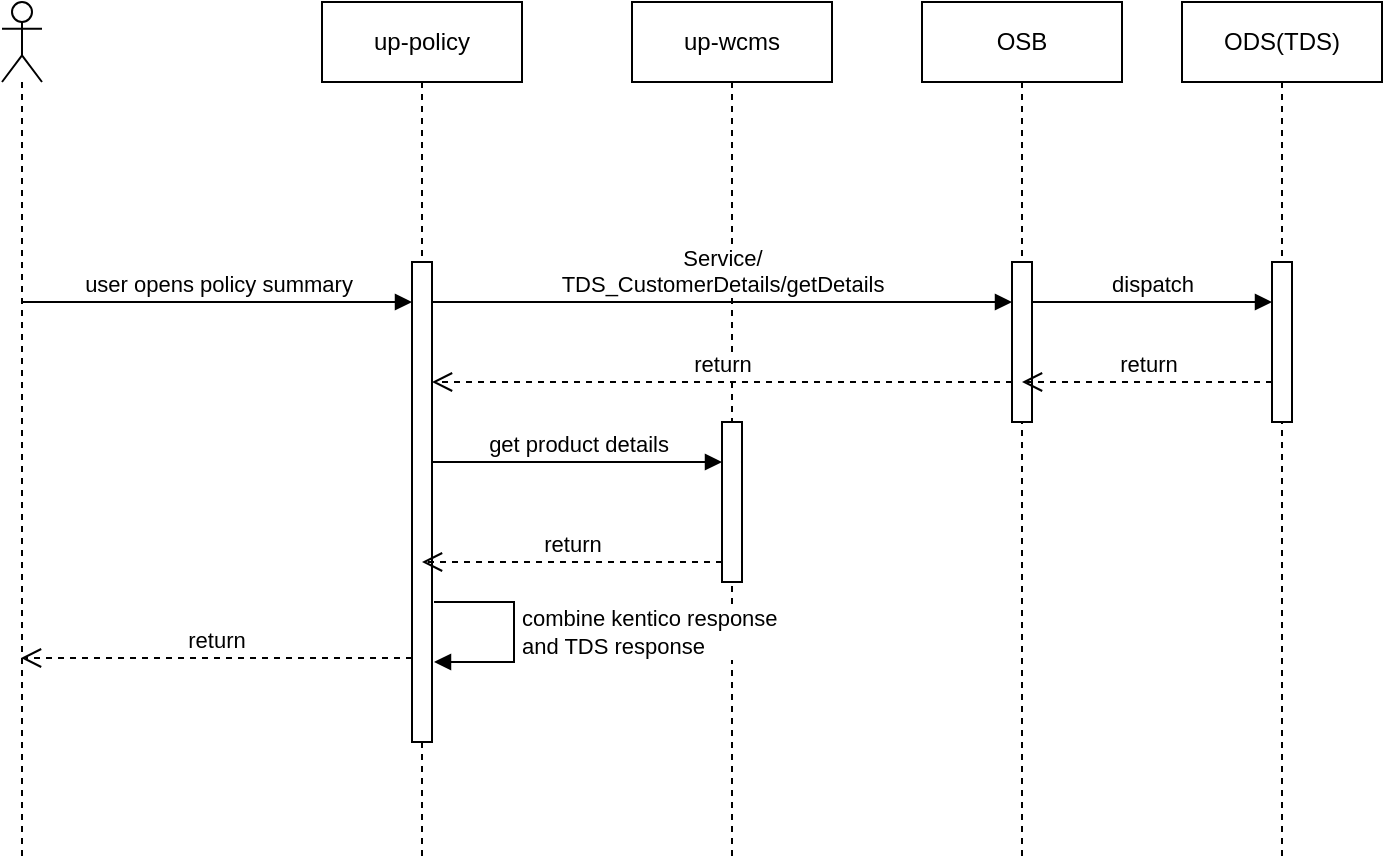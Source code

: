 <mxfile version="22.1.18" type="github" pages="2">
  <diagram id="I6HhFy4xpNqG-yE_InAm" name="Policy summary">
    <mxGraphModel dx="936" dy="493" grid="1" gridSize="10" guides="1" tooltips="1" connect="1" arrows="1" fold="1" page="1" pageScale="1" pageWidth="850" pageHeight="1100" math="0" shadow="0">
      <root>
        <mxCell id="0" />
        <mxCell id="1" parent="0" />
        <mxCell id="gX9nbb6LaNx5Zypa-i5s-1" value="" style="shape=umlLifeline;perimeter=lifelinePerimeter;whiteSpace=wrap;html=1;container=1;dropTarget=0;collapsible=0;recursiveResize=0;outlineConnect=0;portConstraint=eastwest;newEdgeStyle={&quot;curved&quot;:0,&quot;rounded&quot;:0};participant=umlActor;" vertex="1" parent="1">
          <mxGeometry x="110" y="80" width="20" height="430" as="geometry" />
        </mxCell>
        <mxCell id="gX9nbb6LaNx5Zypa-i5s-2" value="up-policy" style="shape=umlLifeline;perimeter=lifelinePerimeter;whiteSpace=wrap;html=1;container=1;dropTarget=0;collapsible=0;recursiveResize=0;outlineConnect=0;portConstraint=eastwest;newEdgeStyle={&quot;curved&quot;:0,&quot;rounded&quot;:0};" vertex="1" parent="1">
          <mxGeometry x="270" y="80" width="100" height="430" as="geometry" />
        </mxCell>
        <mxCell id="gX9nbb6LaNx5Zypa-i5s-3" value="" style="html=1;points=[[0,0,0,0,5],[0,1,0,0,-5],[1,0,0,0,5],[1,1,0,0,-5]];perimeter=orthogonalPerimeter;outlineConnect=0;targetShapes=umlLifeline;portConstraint=eastwest;newEdgeStyle={&quot;curved&quot;:0,&quot;rounded&quot;:0};" vertex="1" parent="gX9nbb6LaNx5Zypa-i5s-2">
          <mxGeometry x="45" y="130" width="10" height="240" as="geometry" />
        </mxCell>
        <mxCell id="gX9nbb6LaNx5Zypa-i5s-4" value="up-wcms" style="shape=umlLifeline;perimeter=lifelinePerimeter;whiteSpace=wrap;html=1;container=1;dropTarget=0;collapsible=0;recursiveResize=0;outlineConnect=0;portConstraint=eastwest;newEdgeStyle={&quot;curved&quot;:0,&quot;rounded&quot;:0};" vertex="1" parent="1">
          <mxGeometry x="425" y="80" width="100" height="430" as="geometry" />
        </mxCell>
        <mxCell id="Hz0SnxtbxIRv1_42oi1C-1" value="" style="html=1;points=[[0,0,0,0,5],[0,1,0,0,-5],[1,0,0,0,5],[1,1,0,0,-5]];perimeter=orthogonalPerimeter;outlineConnect=0;targetShapes=umlLifeline;portConstraint=eastwest;newEdgeStyle={&quot;curved&quot;:0,&quot;rounded&quot;:0};" vertex="1" parent="gX9nbb6LaNx5Zypa-i5s-4">
          <mxGeometry x="45" y="210" width="10" height="80" as="geometry" />
        </mxCell>
        <mxCell id="gX9nbb6LaNx5Zypa-i5s-6" value="ODS(TDS)" style="shape=umlLifeline;perimeter=lifelinePerimeter;whiteSpace=wrap;html=1;container=1;dropTarget=0;collapsible=0;recursiveResize=0;outlineConnect=0;portConstraint=eastwest;newEdgeStyle={&quot;curved&quot;:0,&quot;rounded&quot;:0};" vertex="1" parent="1">
          <mxGeometry x="700" y="80" width="100" height="430" as="geometry" />
        </mxCell>
        <mxCell id="gX9nbb6LaNx5Zypa-i5s-7" value="" style="html=1;points=[[0,0,0,0,5],[0,1,0,0,-5],[1,0,0,0,5],[1,1,0,0,-5]];perimeter=orthogonalPerimeter;outlineConnect=0;targetShapes=umlLifeline;portConstraint=eastwest;newEdgeStyle={&quot;curved&quot;:0,&quot;rounded&quot;:0};" vertex="1" parent="gX9nbb6LaNx5Zypa-i5s-6">
          <mxGeometry x="45" y="130" width="10" height="80" as="geometry" />
        </mxCell>
        <mxCell id="gX9nbb6LaNx5Zypa-i5s-8" value="OSB" style="shape=umlLifeline;perimeter=lifelinePerimeter;whiteSpace=wrap;html=1;container=1;dropTarget=0;collapsible=0;recursiveResize=0;outlineConnect=0;portConstraint=eastwest;newEdgeStyle={&quot;curved&quot;:0,&quot;rounded&quot;:0};" vertex="1" parent="1">
          <mxGeometry x="570" y="80" width="100" height="430" as="geometry" />
        </mxCell>
        <mxCell id="gX9nbb6LaNx5Zypa-i5s-9" value="" style="html=1;points=[[0,0,0,0,5],[0,1,0,0,-5],[1,0,0,0,5],[1,1,0,0,-5]];perimeter=orthogonalPerimeter;outlineConnect=0;targetShapes=umlLifeline;portConstraint=eastwest;newEdgeStyle={&quot;curved&quot;:0,&quot;rounded&quot;:0};" vertex="1" parent="gX9nbb6LaNx5Zypa-i5s-8">
          <mxGeometry x="45" y="130" width="10" height="80" as="geometry" />
        </mxCell>
        <mxCell id="gX9nbb6LaNx5Zypa-i5s-12" value="Service/&lt;br&gt;TDS_CustomerDetails/getDetails" style="html=1;verticalAlign=bottom;endArrow=block;curved=0;rounded=0;" edge="1" parent="1">
          <mxGeometry width="80" relative="1" as="geometry">
            <mxPoint x="325" y="230" as="sourcePoint" />
            <mxPoint x="615" y="230" as="targetPoint" />
          </mxGeometry>
        </mxCell>
        <mxCell id="gX9nbb6LaNx5Zypa-i5s-13" value="dispatch" style="html=1;verticalAlign=bottom;endArrow=block;curved=0;rounded=0;" edge="1" parent="1">
          <mxGeometry width="80" relative="1" as="geometry">
            <mxPoint x="625" y="230" as="sourcePoint" />
            <mxPoint x="745" y="230" as="targetPoint" />
          </mxGeometry>
        </mxCell>
        <mxCell id="gX9nbb6LaNx5Zypa-i5s-14" value="return" style="html=1;verticalAlign=bottom;endArrow=open;dashed=1;endSize=8;curved=0;rounded=0;entryX=0.5;entryY=0.75;entryDx=0;entryDy=0;entryPerimeter=0;" edge="1" parent="1" source="gX9nbb6LaNx5Zypa-i5s-7" target="gX9nbb6LaNx5Zypa-i5s-9">
          <mxGeometry relative="1" as="geometry">
            <mxPoint x="710" y="360" as="sourcePoint" />
            <mxPoint x="630" y="360" as="targetPoint" />
          </mxGeometry>
        </mxCell>
        <mxCell id="gX9nbb6LaNx5Zypa-i5s-15" value="return" style="html=1;verticalAlign=bottom;endArrow=open;dashed=1;endSize=8;curved=0;rounded=0;" edge="1" parent="1">
          <mxGeometry relative="1" as="geometry">
            <mxPoint x="615" y="270" as="sourcePoint" />
            <mxPoint x="325" y="270" as="targetPoint" />
          </mxGeometry>
        </mxCell>
        <mxCell id="gX9nbb6LaNx5Zypa-i5s-16" value="combine kentico response&lt;br&gt;and TDS response" style="html=1;align=left;spacingLeft=2;endArrow=block;rounded=0;edgeStyle=orthogonalEdgeStyle;curved=0;rounded=0;" edge="1" parent="1">
          <mxGeometry relative="1" as="geometry">
            <mxPoint x="326" y="380" as="sourcePoint" />
            <Array as="points">
              <mxPoint x="366" y="380" />
              <mxPoint x="366" y="410" />
            </Array>
            <mxPoint x="326" y="410" as="targetPoint" />
            <mxPoint as="offset" />
          </mxGeometry>
        </mxCell>
        <mxCell id="gX9nbb6LaNx5Zypa-i5s-17" value="return" style="html=1;verticalAlign=bottom;endArrow=open;dashed=1;endSize=8;curved=0;rounded=0;" edge="1" parent="1">
          <mxGeometry relative="1" as="geometry">
            <mxPoint x="315" y="408" as="sourcePoint" />
            <mxPoint x="119.5" y="408" as="targetPoint" />
          </mxGeometry>
        </mxCell>
        <mxCell id="gX9nbb6LaNx5Zypa-i5s-18" value="user opens policy summary" style="html=1;verticalAlign=bottom;endArrow=block;curved=0;rounded=0;" edge="1" parent="1" target="gX9nbb6LaNx5Zypa-i5s-3">
          <mxGeometry width="80" relative="1" as="geometry">
            <mxPoint x="120" y="230" as="sourcePoint" />
            <mxPoint x="200" y="230" as="targetPoint" />
          </mxGeometry>
        </mxCell>
        <mxCell id="9d0FXtr3hsL2aeIMQ5Rw-1" value="get product details" style="html=1;verticalAlign=bottom;endArrow=block;curved=0;rounded=0;" edge="1" parent="1">
          <mxGeometry x="0.007" width="80" relative="1" as="geometry">
            <mxPoint x="325" y="310" as="sourcePoint" />
            <mxPoint x="470" y="310" as="targetPoint" />
            <mxPoint as="offset" />
          </mxGeometry>
        </mxCell>
        <mxCell id="9d0FXtr3hsL2aeIMQ5Rw-2" value="return" style="html=1;verticalAlign=bottom;endArrow=open;dashed=1;endSize=8;curved=0;rounded=0;" edge="1" parent="1">
          <mxGeometry relative="1" as="geometry">
            <mxPoint x="470" y="360" as="sourcePoint" />
            <mxPoint x="320" y="360" as="targetPoint" />
          </mxGeometry>
        </mxCell>
      </root>
    </mxGraphModel>
  </diagram>
  <diagram name="Policy details" id="Y0YN1XYSbHaCPxQ_bSPO">
    <mxGraphModel dx="936" dy="493" grid="1" gridSize="10" guides="1" tooltips="1" connect="1" arrows="1" fold="1" page="1" pageScale="1" pageWidth="850" pageHeight="1100" math="0" shadow="0">
      <root>
        <mxCell id="0" />
        <mxCell id="1" parent="0" />
        <mxCell id="sXcToYSCyKyvLaLYIRk_-1" value="" style="shape=umlLifeline;perimeter=lifelinePerimeter;whiteSpace=wrap;html=1;container=1;dropTarget=0;collapsible=0;recursiveResize=0;outlineConnect=0;portConstraint=eastwest;newEdgeStyle={&quot;curved&quot;:0,&quot;rounded&quot;:0};participant=umlActor;" parent="1" vertex="1">
          <mxGeometry x="110" y="80" width="20" height="610" as="geometry" />
        </mxCell>
        <mxCell id="sXcToYSCyKyvLaLYIRk_-2" value="up-policy" style="shape=umlLifeline;perimeter=lifelinePerimeter;whiteSpace=wrap;html=1;container=1;dropTarget=0;collapsible=0;recursiveResize=0;outlineConnect=0;portConstraint=eastwest;newEdgeStyle={&quot;curved&quot;:0,&quot;rounded&quot;:0};" parent="1" vertex="1">
          <mxGeometry x="270" y="80" width="100" height="600" as="geometry" />
        </mxCell>
        <mxCell id="sXcToYSCyKyvLaLYIRk_-6" value="" style="html=1;points=[[0,0,0,0,5],[0,1,0,0,-5],[1,0,0,0,5],[1,1,0,0,-5]];perimeter=orthogonalPerimeter;outlineConnect=0;targetShapes=umlLifeline;portConstraint=eastwest;newEdgeStyle={&quot;curved&quot;:0,&quot;rounded&quot;:0};" parent="sXcToYSCyKyvLaLYIRk_-2" vertex="1">
          <mxGeometry x="45" y="130" width="10" height="240" as="geometry" />
        </mxCell>
        <mxCell id="sXcToYSCyKyvLaLYIRk_-3" value="up-wcms" style="shape=umlLifeline;perimeter=lifelinePerimeter;whiteSpace=wrap;html=1;container=1;dropTarget=0;collapsible=0;recursiveResize=0;outlineConnect=0;portConstraint=eastwest;newEdgeStyle={&quot;curved&quot;:0,&quot;rounded&quot;:0};" parent="1" vertex="1">
          <mxGeometry x="425" y="80" width="100" height="600" as="geometry" />
        </mxCell>
        <mxCell id="sXcToYSCyKyvLaLYIRk_-7" value="" style="html=1;points=[[0,0,0,0,5],[0,1,0,0,-5],[1,0,0,0,5],[1,1,0,0,-5]];perimeter=orthogonalPerimeter;outlineConnect=0;targetShapes=umlLifeline;portConstraint=eastwest;newEdgeStyle={&quot;curved&quot;:0,&quot;rounded&quot;:0};" parent="sXcToYSCyKyvLaLYIRk_-3" vertex="1">
          <mxGeometry x="45" y="130" width="10" height="80" as="geometry" />
        </mxCell>
        <mxCell id="sXcToYSCyKyvLaLYIRk_-4" value="ODS(TDS)" style="shape=umlLifeline;perimeter=lifelinePerimeter;whiteSpace=wrap;html=1;container=1;dropTarget=0;collapsible=0;recursiveResize=0;outlineConnect=0;portConstraint=eastwest;newEdgeStyle={&quot;curved&quot;:0,&quot;rounded&quot;:0};" parent="1" vertex="1">
          <mxGeometry x="700" y="80" width="100" height="600" as="geometry" />
        </mxCell>
        <mxCell id="sXcToYSCyKyvLaLYIRk_-9" value="" style="html=1;points=[[0,0,0,0,5],[0,1,0,0,-5],[1,0,0,0,5],[1,1,0,0,-5]];perimeter=orthogonalPerimeter;outlineConnect=0;targetShapes=umlLifeline;portConstraint=eastwest;newEdgeStyle={&quot;curved&quot;:0,&quot;rounded&quot;:0};" parent="sXcToYSCyKyvLaLYIRk_-4" vertex="1">
          <mxGeometry x="45" y="220" width="10" height="80" as="geometry" />
        </mxCell>
        <mxCell id="sXcToYSCyKyvLaLYIRk_-5" value="OSB" style="shape=umlLifeline;perimeter=lifelinePerimeter;whiteSpace=wrap;html=1;container=1;dropTarget=0;collapsible=0;recursiveResize=0;outlineConnect=0;portConstraint=eastwest;newEdgeStyle={&quot;curved&quot;:0,&quot;rounded&quot;:0};" parent="1" vertex="1">
          <mxGeometry x="570" y="80" width="100" height="600" as="geometry" />
        </mxCell>
        <mxCell id="sXcToYSCyKyvLaLYIRk_-8" value="" style="html=1;points=[[0,0,0,0,5],[0,1,0,0,-5],[1,0,0,0,5],[1,1,0,0,-5]];perimeter=orthogonalPerimeter;outlineConnect=0;targetShapes=umlLifeline;portConstraint=eastwest;newEdgeStyle={&quot;curved&quot;:0,&quot;rounded&quot;:0};" parent="sXcToYSCyKyvLaLYIRk_-5" vertex="1">
          <mxGeometry x="45" y="220" width="10" height="80" as="geometry" />
        </mxCell>
        <mxCell id="sXcToYSCyKyvLaLYIRk_-10" value="get product details" style="html=1;verticalAlign=bottom;endArrow=block;curved=0;rounded=0;" parent="1" edge="1">
          <mxGeometry x="0.007" width="80" relative="1" as="geometry">
            <mxPoint x="325" y="230" as="sourcePoint" />
            <mxPoint x="470" y="230" as="targetPoint" />
            <mxPoint as="offset" />
          </mxGeometry>
        </mxCell>
        <mxCell id="sXcToYSCyKyvLaLYIRk_-11" value="return" style="html=1;verticalAlign=bottom;endArrow=open;dashed=1;endSize=8;curved=0;rounded=0;" parent="1" edge="1">
          <mxGeometry relative="1" as="geometry">
            <mxPoint x="470" y="280" as="sourcePoint" />
            <mxPoint x="320" y="280" as="targetPoint" />
          </mxGeometry>
        </mxCell>
        <mxCell id="sXcToYSCyKyvLaLYIRk_-12" value="Service/TDS_PolicyDetails/retrieve" style="html=1;verticalAlign=bottom;endArrow=block;curved=0;rounded=0;" parent="1" edge="1">
          <mxGeometry width="80" relative="1" as="geometry">
            <mxPoint x="325" y="319" as="sourcePoint" />
            <mxPoint x="615" y="319" as="targetPoint" />
          </mxGeometry>
        </mxCell>
        <mxCell id="sXcToYSCyKyvLaLYIRk_-13" value="dispatch" style="html=1;verticalAlign=bottom;endArrow=block;curved=0;rounded=0;" parent="1" edge="1">
          <mxGeometry width="80" relative="1" as="geometry">
            <mxPoint x="625" y="320" as="sourcePoint" />
            <mxPoint x="745" y="320" as="targetPoint" />
          </mxGeometry>
        </mxCell>
        <mxCell id="sXcToYSCyKyvLaLYIRk_-14" value="return" style="html=1;verticalAlign=bottom;endArrow=open;dashed=1;endSize=8;curved=0;rounded=0;entryX=0.5;entryY=0.75;entryDx=0;entryDy=0;entryPerimeter=0;" parent="1" source="sXcToYSCyKyvLaLYIRk_-9" target="sXcToYSCyKyvLaLYIRk_-8" edge="1">
          <mxGeometry relative="1" as="geometry">
            <mxPoint x="710" y="360" as="sourcePoint" />
            <mxPoint x="630" y="360" as="targetPoint" />
          </mxGeometry>
        </mxCell>
        <mxCell id="sXcToYSCyKyvLaLYIRk_-15" value="return" style="html=1;verticalAlign=bottom;endArrow=open;dashed=1;endSize=8;curved=0;rounded=0;" parent="1" edge="1">
          <mxGeometry relative="1" as="geometry">
            <mxPoint x="615" y="360" as="sourcePoint" />
            <mxPoint x="325" y="360" as="targetPoint" />
          </mxGeometry>
        </mxCell>
        <mxCell id="sXcToYSCyKyvLaLYIRk_-17" value="combine kentico response&lt;br&gt;and TDS response" style="html=1;align=left;spacingLeft=2;endArrow=block;rounded=0;edgeStyle=orthogonalEdgeStyle;curved=0;rounded=0;" parent="1" edge="1">
          <mxGeometry relative="1" as="geometry">
            <mxPoint x="326" y="380" as="sourcePoint" />
            <Array as="points">
              <mxPoint x="366" y="380" />
              <mxPoint x="366" y="410" />
            </Array>
            <mxPoint x="326" y="410" as="targetPoint" />
          </mxGeometry>
        </mxCell>
        <mxCell id="sXcToYSCyKyvLaLYIRk_-18" value="return" style="html=1;verticalAlign=bottom;endArrow=open;dashed=1;endSize=8;curved=0;rounded=0;" parent="1" edge="1">
          <mxGeometry relative="1" as="geometry">
            <mxPoint x="315" y="408" as="sourcePoint" />
            <mxPoint x="119.5" y="408" as="targetPoint" />
          </mxGeometry>
        </mxCell>
        <mxCell id="sXcToYSCyKyvLaLYIRk_-19" value="user opens policy details from&lt;br&gt;policy summary" style="html=1;verticalAlign=bottom;endArrow=block;curved=0;rounded=0;" parent="1" target="sXcToYSCyKyvLaLYIRk_-6" edge="1">
          <mxGeometry width="80" relative="1" as="geometry">
            <mxPoint x="120" y="230" as="sourcePoint" />
            <mxPoint x="200" y="230" as="targetPoint" />
          </mxGeometry>
        </mxCell>
      </root>
    </mxGraphModel>
  </diagram>
</mxfile>

